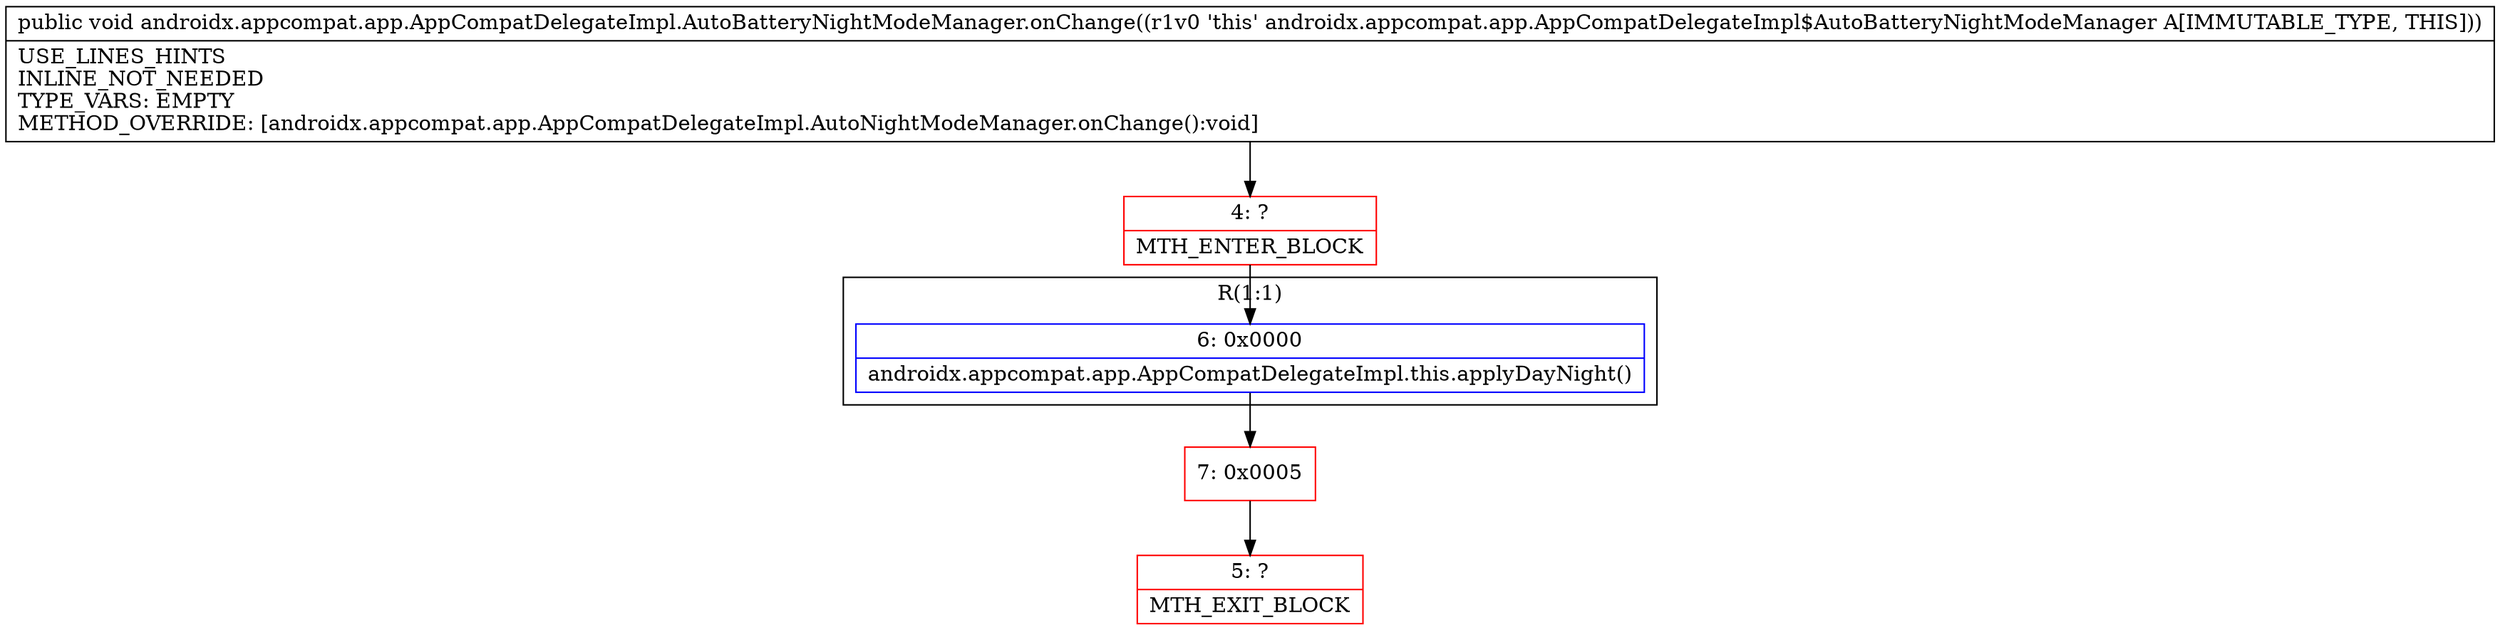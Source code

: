 digraph "CFG forandroidx.appcompat.app.AppCompatDelegateImpl.AutoBatteryNightModeManager.onChange()V" {
subgraph cluster_Region_1022412453 {
label = "R(1:1)";
node [shape=record,color=blue];
Node_6 [shape=record,label="{6\:\ 0x0000|androidx.appcompat.app.AppCompatDelegateImpl.this.applyDayNight()\l}"];
}
Node_4 [shape=record,color=red,label="{4\:\ ?|MTH_ENTER_BLOCK\l}"];
Node_7 [shape=record,color=red,label="{7\:\ 0x0005}"];
Node_5 [shape=record,color=red,label="{5\:\ ?|MTH_EXIT_BLOCK\l}"];
MethodNode[shape=record,label="{public void androidx.appcompat.app.AppCompatDelegateImpl.AutoBatteryNightModeManager.onChange((r1v0 'this' androidx.appcompat.app.AppCompatDelegateImpl$AutoBatteryNightModeManager A[IMMUTABLE_TYPE, THIS]))  | USE_LINES_HINTS\lINLINE_NOT_NEEDED\lTYPE_VARS: EMPTY\lMETHOD_OVERRIDE: [androidx.appcompat.app.AppCompatDelegateImpl.AutoNightModeManager.onChange():void]\l}"];
MethodNode -> Node_4;Node_6 -> Node_7;
Node_4 -> Node_6;
Node_7 -> Node_5;
}

